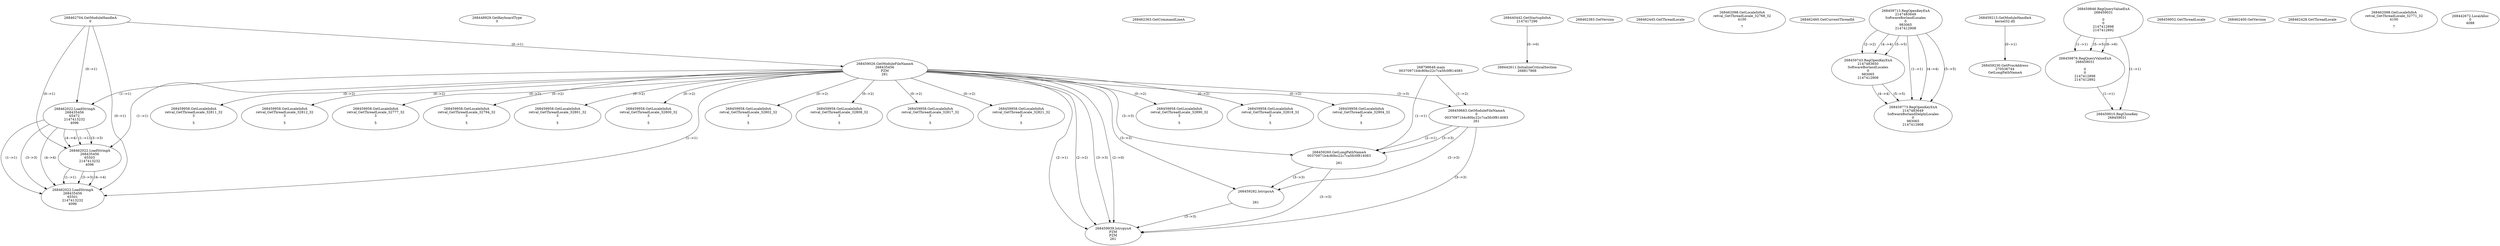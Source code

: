 // Global SCDG with merge call
digraph {
	0 [label="268798648.main
00370971b4c80bc22c7ca5fc0f814083"]
	1 [label="268462704.GetModuleHandleA
0"]
	2 [label="268448929.GetKeyboardType
0"]
	3 [label="268462363.GetCommandLineA
"]
	4 [label="268440442.GetStartupInfoA
2147417296"]
	5 [label="268462383.GetVersion
"]
	6 [label="268462445.GetThreadLocale
"]
	7 [label="268462098.GetLocaleInfoA
retval_GetThreadLocale_32768_32
4100

7"]
	8 [label="268462460.GetCurrentThreadId
"]
	9 [label="268459026.GetModuleFileNameA
268435456
PZM
261"]
	1 -> 9 [label="(0-->1)"]
	10 [label="268459683.GetModuleFileNameA
0
00370971b4c80bc22c7ca5fc0f814083
261"]
	0 -> 10 [label="(1-->2)"]
	9 -> 10 [label="(3-->3)"]
	11 [label="268459713.RegOpenKeyExA
2147483649
Software\Borland\Locales
0
983065
2147412908"]
	12 [label="268459743.RegOpenKeyExA
2147483650
Software\Borland\Locales
0
983065
2147412908"]
	11 -> 12 [label="(2-->2)"]
	11 -> 12 [label="(4-->4)"]
	11 -> 12 [label="(5-->5)"]
	13 [label="268459213.GetModuleHandleA
kernel32.dll"]
	14 [label="268459230.GetProcAddress
270536744
GetLongPathNameA"]
	13 -> 14 [label="(0-->1)"]
	15 [label="268459260.GetLongPathNameA
00370971b4c80bc22c7ca5fc0f814083

261"]
	0 -> 15 [label="(1-->1)"]
	10 -> 15 [label="(2-->1)"]
	9 -> 15 [label="(3-->3)"]
	10 -> 15 [label="(3-->3)"]
	16 [label="268459282.lstrcpynA


261"]
	9 -> 16 [label="(3-->3)"]
	10 -> 16 [label="(3-->3)"]
	15 -> 16 [label="(3-->3)"]
	17 [label="268459846.RegQueryValueExA
268459031

0
0
2147412898
2147412892"]
	18 [label="268459876.RegQueryValueExA
268459031

0
0
2147412898
2147412892"]
	17 -> 18 [label="(1-->1)"]
	17 -> 18 [label="(5-->5)"]
	17 -> 18 [label="(6-->6)"]
	19 [label="268459910.RegCloseKey
268459031"]
	17 -> 19 [label="(1-->1)"]
	18 -> 19 [label="(1-->1)"]
	20 [label="268459939.lstrcpynA
PZM
PZM
261"]
	9 -> 20 [label="(2-->1)"]
	9 -> 20 [label="(2-->2)"]
	9 -> 20 [label="(3-->3)"]
	10 -> 20 [label="(3-->3)"]
	15 -> 20 [label="(3-->3)"]
	16 -> 20 [label="(3-->3)"]
	9 -> 20 [label="(2-->0)"]
	21 [label="268459952.GetThreadLocale
"]
	22 [label="268459958.GetLocaleInfoA
retval_GetThreadLocale_32890_32
3

5"]
	9 -> 22 [label="(0-->2)"]
	23 [label="268462022.LoadStringA
268435456
65472
2147413232
4096"]
	1 -> 23 [label="(0-->1)"]
	9 -> 23 [label="(1-->1)"]
	24 [label="268462022.LoadStringA
268435456
65503
2147413232
4096"]
	1 -> 24 [label="(0-->1)"]
	9 -> 24 [label="(1-->1)"]
	23 -> 24 [label="(1-->1)"]
	23 -> 24 [label="(3-->3)"]
	23 -> 24 [label="(4-->4)"]
	25 [label="268462022.LoadStringA
268435456
65501
2147413232
4096"]
	1 -> 25 [label="(0-->1)"]
	9 -> 25 [label="(1-->1)"]
	23 -> 25 [label="(1-->1)"]
	24 -> 25 [label="(1-->1)"]
	23 -> 25 [label="(3-->3)"]
	24 -> 25 [label="(3-->3)"]
	23 -> 25 [label="(4-->4)"]
	24 -> 25 [label="(4-->4)"]
	26 [label="268442611.InitializeCriticalSection
268817868"]
	4 -> 26 [label="(0-->0)"]
	27 [label="268462400.GetVersion
"]
	28 [label="268459773.RegOpenKeyExA
2147483649
Software\Borland\Delphi\Locales
0
983065
2147412908"]
	11 -> 28 [label="(1-->1)"]
	11 -> 28 [label="(4-->4)"]
	12 -> 28 [label="(4-->4)"]
	11 -> 28 [label="(5-->5)"]
	12 -> 28 [label="(5-->5)"]
	29 [label="268459958.GetLocaleInfoA
retval_GetThreadLocale_32818_32
3

5"]
	9 -> 29 [label="(0-->2)"]
	30 [label="268462428.GetThreadLocale
"]
	31 [label="268462098.GetLocaleInfoA
retval_GetThreadLocale_32771_32
4100

7"]
	32 [label="268459958.GetLocaleInfoA
retval_GetThreadLocale_32904_32
3

5"]
	9 -> 32 [label="(0-->2)"]
	33 [label="268459958.GetLocaleInfoA
retval_GetThreadLocale_32811_32
3

5"]
	9 -> 33 [label="(0-->2)"]
	34 [label="268442672.LocalAlloc
0
4088"]
	35 [label="268459958.GetLocaleInfoA
retval_GetThreadLocale_32812_32
3

5"]
	9 -> 35 [label="(0-->2)"]
	36 [label="268459958.GetLocaleInfoA
retval_GetThreadLocale_32777_32
3

5"]
	9 -> 36 [label="(0-->2)"]
	37 [label="268459958.GetLocaleInfoA
retval_GetThreadLocale_32794_32
3

5"]
	9 -> 37 [label="(0-->2)"]
	38 [label="268459958.GetLocaleInfoA
retval_GetThreadLocale_32801_32
3

5"]
	9 -> 38 [label="(0-->2)"]
	39 [label="268459958.GetLocaleInfoA
retval_GetThreadLocale_32800_32
3

5"]
	9 -> 39 [label="(0-->2)"]
	40 [label="268459958.GetLocaleInfoA
retval_GetThreadLocale_32802_32
3

5"]
	9 -> 40 [label="(0-->2)"]
	41 [label="268459958.GetLocaleInfoA
retval_GetThreadLocale_32808_32
3

5"]
	9 -> 41 [label="(0-->2)"]
	42 [label="268459958.GetLocaleInfoA
retval_GetThreadLocale_32817_32
3

5"]
	9 -> 42 [label="(0-->2)"]
	43 [label="268459958.GetLocaleInfoA
retval_GetThreadLocale_32821_32
3

5"]
	9 -> 43 [label="(0-->2)"]
}
